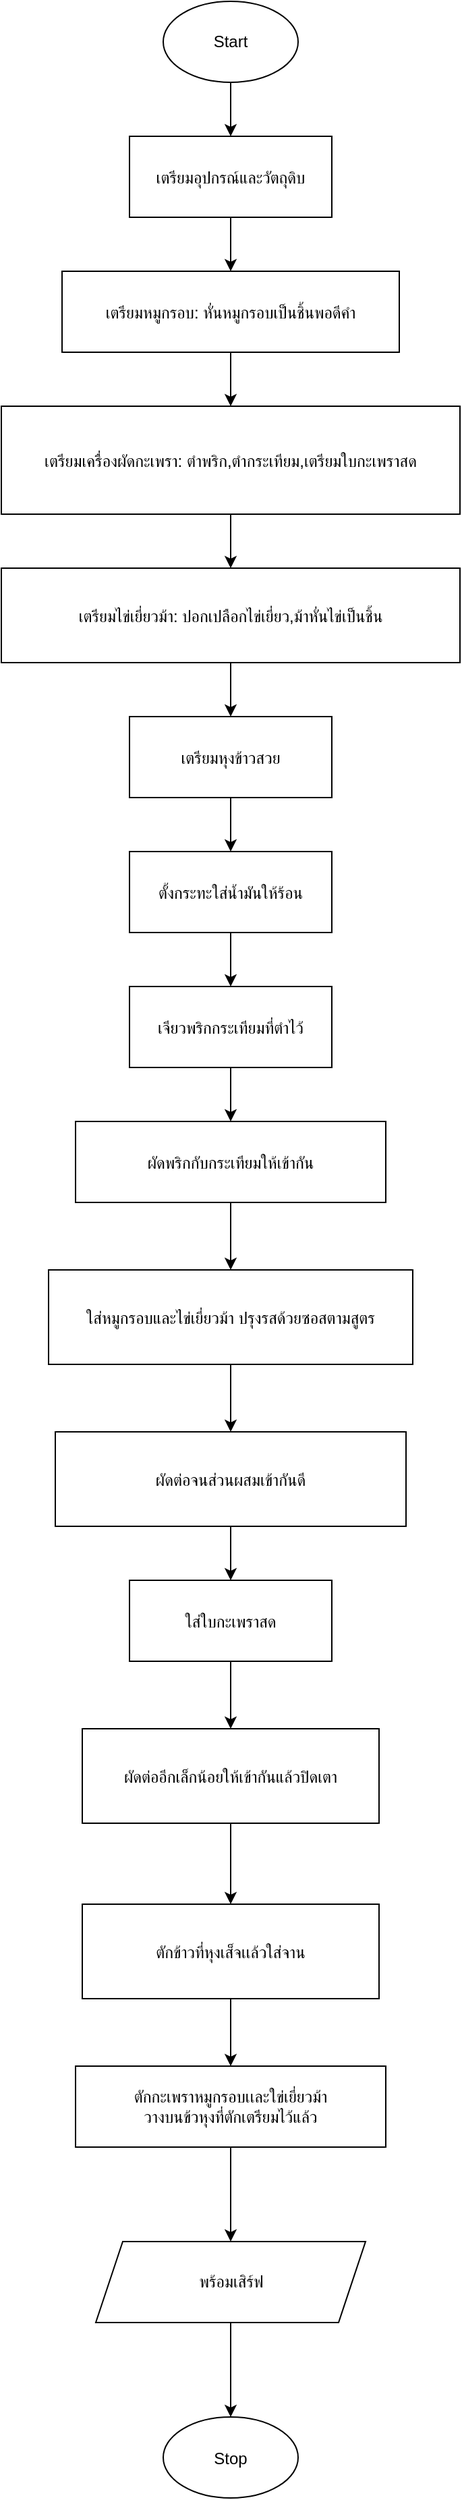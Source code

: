 <mxfile>
    <diagram id="Rpqa65cjEJTHiRZqCZQh" name="Page-1">
        <mxGraphModel dx="662" dy="611" grid="1" gridSize="10" guides="1" tooltips="1" connect="1" arrows="1" fold="1" page="1" pageScale="1" pageWidth="850" pageHeight="1100" math="0" shadow="0">
            <root>
                <mxCell id="0"/>
                <mxCell id="1" parent="0"/>
                <mxCell id="Vz-E_x0628p7T2Q_pS6i-1" value="Start" style="strokeWidth:2;html:1;shape=mxgraph.flowchart.start_1;whiteSpace=wrap;" vertex="1" parent="1">
                    <mxGeometry x="375" y="40" width="100" height="60" as="geometry"/>
                </mxCell>
                <mxCell id="Vz-E_x0628p7T2Q_pS6i-2" value="เตรียมอุปกรณ์และวัตถุดิบ" style="whiteSpace:wrap;html:1;strokeWidth:2;" vertex="1" parent="1">
                    <mxGeometry x="350" y="140" width="150" height="60" as="geometry"/>
                </mxCell>
                <mxCell id="Vz-E_x0628p7T2Q_pS6i-3" value="" style="edgeStyle=orthogonalEdgeStyle;rounded=0;orthogonalLoop=1;jettySize=auto;html=1;exitX=0.5;exitY=1;exitDx=0;exitDy=0;entryX=0.5;entryY=0;entryDx=0;entryDy=0;" edge="1" parent="1" source="Vz-E_x0628p7T2Q_pS6i-1" target="Vz-E_x0628p7T2Q_pS6i-2">
                    <mxGeometry relative="1" as="geometry"/>
                </mxCell>
                <mxCell id="Vz-E_x0628p7T2Q_pS6i-4" value="เตรียมหมูกรอบ: หั่นหมูกรอบเป็นชิ้นพอดีคำ" style="whiteSpace:wrap;html:1;strokeWidth:2;" vertex="1" parent="1">
                    <mxGeometry x="300" y="240" width="250" height="60" as="geometry"/>
                </mxCell>
                <mxCell id="Vz-E_x0628p7T2Q_pS6i-5" value="" style="edgeStyle=orthogonalEdgeStyle;rounded=0;orthogonalLoop=1;jettySize=auto;html=1;exitX=0.5;exitY=1;exitDx=0;exitDy=0;entryX=0.5;entryY=0;entryDx=0;entryDy=0;" edge="1" parent="1" source="Vz-E_x0628p7T2Q_pS6i-2" target="Vz-E_x0628p7T2Q_pS6i-4">
                    <mxGeometry relative="1" as="geometry"/>
                </mxCell>
                <mxCell id="Vz-E_x0628p7T2Q_pS6i-6" value="เตรียมเครื่องผัดกะเพรา: ตำพริก,ตำกระเทียม,เตรียมใบกะเพราสด" style="whiteSpace:wrap;html:1;strokeWidth:2;" vertex="1" parent="1">
                    <mxGeometry x="255" y="340" width="340" height="80" as="geometry"/>
                </mxCell>
                <mxCell id="Vz-E_x0628p7T2Q_pS6i-7" value="" style="edgeStyle=orthogonalEdgeStyle;rounded=0;orthogonalLoop=1;jettySize=auto;html=1;exitX=0.5;exitY=1;exitDx=0;exitDy=0;entryX=0.5;entryY=0;entryDx=0;entryDy=0;" edge="1" parent="1" source="Vz-E_x0628p7T2Q_pS6i-4" target="Vz-E_x0628p7T2Q_pS6i-6">
                    <mxGeometry relative="1" as="geometry"/>
                </mxCell>
                <mxCell id="Vz-E_x0628p7T2Q_pS6i-8" value="เตรียมไข่เยี่ยวม้า: ปอกเปลือกไข่เยี่ยว,ม้าหั่นไข่เป็นชิ้น" style="whiteSpace:wrap;html:1;strokeWidth:2;" vertex="1" parent="1">
                    <mxGeometry x="255" y="460" width="340" height="70" as="geometry"/>
                </mxCell>
                <mxCell id="Vz-E_x0628p7T2Q_pS6i-9" value="" style="edgeStyle=orthogonalEdgeStyle;rounded=0;orthogonalLoop=1;jettySize=auto;html=1;exitX=0.5;exitY=1;exitDx=0;exitDy=0;entryX=0.5;entryY=0;entryDx=0;entryDy=0;" edge="1" parent="1" source="Vz-E_x0628p7T2Q_pS6i-6" target="Vz-E_x0628p7T2Q_pS6i-8">
                    <mxGeometry relative="1" as="geometry"/>
                </mxCell>
                <mxCell id="Vz-E_x0628p7T2Q_pS6i-10" value="เตรียมหุงข้าวสวย" style="whiteSpace:wrap;html:1;strokeWidth:2;" vertex="1" parent="1">
                    <mxGeometry x="350" y="570" width="150" height="60" as="geometry"/>
                </mxCell>
                <mxCell id="Vz-E_x0628p7T2Q_pS6i-11" value="" style="edgeStyle=orthogonalEdgeStyle;rounded=0;orthogonalLoop=1;jettySize=auto;html=1;exitX=0.5;exitY=1;exitDx=0;exitDy=0;entryX=0.5;entryY=0;entryDx=0;entryDy=0;" edge="1" parent="1" source="Vz-E_x0628p7T2Q_pS6i-8" target="Vz-E_x0628p7T2Q_pS6i-10">
                    <mxGeometry relative="1" as="geometry"/>
                </mxCell>
                <mxCell id="Vz-E_x0628p7T2Q_pS6i-12" value="ตั้งกระทะใส่น้ำมันให้ร้อน" style="whiteSpace:wrap;html:1;strokeWidth:2;" vertex="1" parent="1">
                    <mxGeometry x="350" y="670" width="150" height="60" as="geometry"/>
                </mxCell>
                <mxCell id="Vz-E_x0628p7T2Q_pS6i-13" value="" style="edgeStyle=orthogonalEdgeStyle;rounded=0;orthogonalLoop=1;jettySize=auto;html=1;exitX=0.5;exitY=1;exitDx=0;exitDy=0;entryX=0.5;entryY=0;entryDx=0;entryDy=0;" edge="1" parent="1" source="Vz-E_x0628p7T2Q_pS6i-10" target="Vz-E_x0628p7T2Q_pS6i-12">
                    <mxGeometry relative="1" as="geometry"/>
                </mxCell>
                <mxCell id="Vz-E_x0628p7T2Q_pS6i-14" value="เจียวพริกกระเทียมที่ตำไว้" style="whiteSpace:wrap;html:1;strokeWidth:2;" vertex="1" parent="1">
                    <mxGeometry x="350" y="770" width="150" height="60" as="geometry"/>
                </mxCell>
                <mxCell id="Vz-E_x0628p7T2Q_pS6i-15" value="" style="edgeStyle=orthogonalEdgeStyle;rounded=0;orthogonalLoop=1;jettySize=auto;html=1;exitX=0.5;exitY=1;exitDx=0;exitDy=0;entryX=0.5;entryY=0;entryDx=0;entryDy=0;" edge="1" parent="1" source="Vz-E_x0628p7T2Q_pS6i-12" target="Vz-E_x0628p7T2Q_pS6i-14">
                    <mxGeometry relative="1" as="geometry"/>
                </mxCell>
                <mxCell id="KMQnO0BKUYVYqVkxMe6L-1" value="" style="edgeStyle=orthogonalEdgeStyle;rounded=0;orthogonalLoop=1;jettySize=auto;html=1;" edge="1" parent="1" source="Vz-E_x0628p7T2Q_pS6i-16" target="Vz-E_x0628p7T2Q_pS6i-20">
                    <mxGeometry relative="1" as="geometry"/>
                </mxCell>
                <mxCell id="Vz-E_x0628p7T2Q_pS6i-16" value="ผัดพริกกับกระเทียมให้เข้ากัน" style="whiteSpace:wrap;html:1;strokeWidth:2;" vertex="1" parent="1">
                    <mxGeometry x="310" y="870" width="230" height="60" as="geometry"/>
                </mxCell>
                <mxCell id="Vz-E_x0628p7T2Q_pS6i-17" value="" style="edgeStyle=orthogonalEdgeStyle;rounded=0;orthogonalLoop=1;jettySize=auto;html=1;exitX=0.5;exitY=1;exitDx=0;exitDy=0;entryX=0.5;entryY=0;entryDx=0;entryDy=0;" edge="1" parent="1" source="Vz-E_x0628p7T2Q_pS6i-14" target="Vz-E_x0628p7T2Q_pS6i-16">
                    <mxGeometry relative="1" as="geometry"/>
                </mxCell>
                <mxCell id="Vz-E_x0628p7T2Q_pS6i-20" value="ใส่หมูกรอบและไข่เยี่ยวม้า ปรุงรสด้วยซอสตามสูตร" style="whiteSpace:wrap;html:1;strokeWidth:2;" vertex="1" parent="1">
                    <mxGeometry x="290" y="980" width="270" height="70" as="geometry"/>
                </mxCell>
                <mxCell id="Vz-E_x0628p7T2Q_pS6i-22" value="ผัดต่อจนส่วนผสมเข้ากันดี" style="whiteSpace:wrap;html:1;strokeWidth:2;" vertex="1" parent="1">
                    <mxGeometry x="295" y="1100" width="260" height="70" as="geometry"/>
                </mxCell>
                <mxCell id="Vz-E_x0628p7T2Q_pS6i-23" value="" style="edgeStyle=orthogonalEdgeStyle;rounded=0;orthogonalLoop=1;jettySize=auto;html=1;exitX=0.5;exitY=1;exitDx=0;exitDy=0;entryX=0.5;entryY=0;entryDx=0;entryDy=0;" edge="1" parent="1" source="Vz-E_x0628p7T2Q_pS6i-20" target="Vz-E_x0628p7T2Q_pS6i-22">
                    <mxGeometry relative="1" as="geometry"/>
                </mxCell>
                <mxCell id="Vz-E_x0628p7T2Q_pS6i-24" value="ใส่ใบกะเพราสด" style="whiteSpace:wrap;html:1;strokeWidth:2;" vertex="1" parent="1">
                    <mxGeometry x="350" y="1210" width="150" height="60" as="geometry"/>
                </mxCell>
                <mxCell id="Vz-E_x0628p7T2Q_pS6i-25" value="" style="edgeStyle=orthogonalEdgeStyle;rounded=0;orthogonalLoop=1;jettySize=auto;html=1;exitX=0.5;exitY=1;exitDx=0;exitDy=0;entryX=0.5;entryY=0;entryDx=0;entryDy=0;" edge="1" parent="1" source="Vz-E_x0628p7T2Q_pS6i-22" target="Vz-E_x0628p7T2Q_pS6i-24">
                    <mxGeometry relative="1" as="geometry"/>
                </mxCell>
                <mxCell id="KMQnO0BKUYVYqVkxMe6L-4" value="" style="edgeStyle=orthogonalEdgeStyle;rounded=0;orthogonalLoop=1;jettySize=auto;html=1;" edge="1" parent="1" source="Vz-E_x0628p7T2Q_pS6i-26" target="KMQnO0BKUYVYqVkxMe6L-3">
                    <mxGeometry relative="1" as="geometry"/>
                </mxCell>
                <mxCell id="Vz-E_x0628p7T2Q_pS6i-26" value="ผัดต่ออีกเล็กน้อยให้เข้ากันแล้วปิดเตา" style="whiteSpace:wrap;html:1;strokeWidth:2;" vertex="1" parent="1">
                    <mxGeometry x="315" y="1320" width="220" height="70" as="geometry"/>
                </mxCell>
                <mxCell id="Vz-E_x0628p7T2Q_pS6i-27" value="" style="edgeStyle=orthogonalEdgeStyle;rounded=0;orthogonalLoop=1;jettySize=auto;html=1;exitX=0.5;exitY=1;exitDx=0;exitDy=0;entryX=0.5;entryY=0;entryDx=0;entryDy=0;" edge="1" parent="1" source="Vz-E_x0628p7T2Q_pS6i-24" target="Vz-E_x0628p7T2Q_pS6i-26">
                    <mxGeometry relative="1" as="geometry"/>
                </mxCell>
                <mxCell id="Vz-E_x0628p7T2Q_pS6i-28" value="พร้อมเสิร์ฟ" style="shape=parallelogram;perimeter=parallelogramPerimeter;whiteSpace:wrap;html=1;fixedSize=1;" vertex="1" parent="1">
                    <mxGeometry x="325" y="1700" width="200" height="60" as="geometry"/>
                </mxCell>
                <mxCell id="Vz-E_x0628p7T2Q_pS6i-30" value="Stop" style="strokeWidth:2;html:1;shape=mxgraph.flowchart.start_1;whiteSpace:wrap;" vertex="1" parent="1">
                    <mxGeometry x="375" y="1830" width="100" height="60" as="geometry"/>
                </mxCell>
                <mxCell id="Vz-E_x0628p7T2Q_pS6i-31" value="" style="edgeStyle=orthogonalEdgeStyle;rounded=0;orthogonalLoop=1;jettySize=auto;html=1;exitX=0.5;exitY=1;exitDx=0;exitDy=0;entryX=0.5;entryY=0;entryDx=0;entryDy=0;entryPerimeter=0;" edge="1" parent="1" source="Vz-E_x0628p7T2Q_pS6i-28" target="Vz-E_x0628p7T2Q_pS6i-30">
                    <mxGeometry relative="1" as="geometry"/>
                </mxCell>
                <mxCell id="KMQnO0BKUYVYqVkxMe6L-6" value="" style="edgeStyle=orthogonalEdgeStyle;rounded=0;orthogonalLoop=1;jettySize=auto;html=1;" edge="1" parent="1" source="KMQnO0BKUYVYqVkxMe6L-3" target="KMQnO0BKUYVYqVkxMe6L-5">
                    <mxGeometry relative="1" as="geometry"/>
                </mxCell>
                <mxCell id="KMQnO0BKUYVYqVkxMe6L-3" value="ตักข้าวที่หุงเส็จเเล้วใส่จาน" style="whiteSpace:wrap;html:1;strokeWidth:2;" vertex="1" parent="1">
                    <mxGeometry x="315" y="1450" width="220" height="70" as="geometry"/>
                </mxCell>
                <mxCell id="KMQnO0BKUYVYqVkxMe6L-7" value="" style="edgeStyle=orthogonalEdgeStyle;rounded=0;orthogonalLoop=1;jettySize=auto;html=1;" edge="1" parent="1" source="KMQnO0BKUYVYqVkxMe6L-5" target="Vz-E_x0628p7T2Q_pS6i-28">
                    <mxGeometry relative="1" as="geometry"/>
                </mxCell>
                <mxCell id="KMQnO0BKUYVYqVkxMe6L-5" value="ตักกะเพรา&lt;span style=&quot;background-color: transparent; color: light-dark(rgb(0, 0, 0), rgb(255, 255, 255));&quot;&gt;หมูกรอบเเละใข่เยี่ยวม้า&lt;/span&gt;&lt;div&gt;วางบนข้วหุงที่ตักเตรียมไว้แล้ว&lt;/div&gt;" style="rounded=0;whiteSpace=wrap;html=1;" vertex="1" parent="1">
                    <mxGeometry x="310" y="1570" width="230" height="60" as="geometry"/>
                </mxCell>
            </root>
        </mxGraphModel>
    </diagram>
</mxfile>